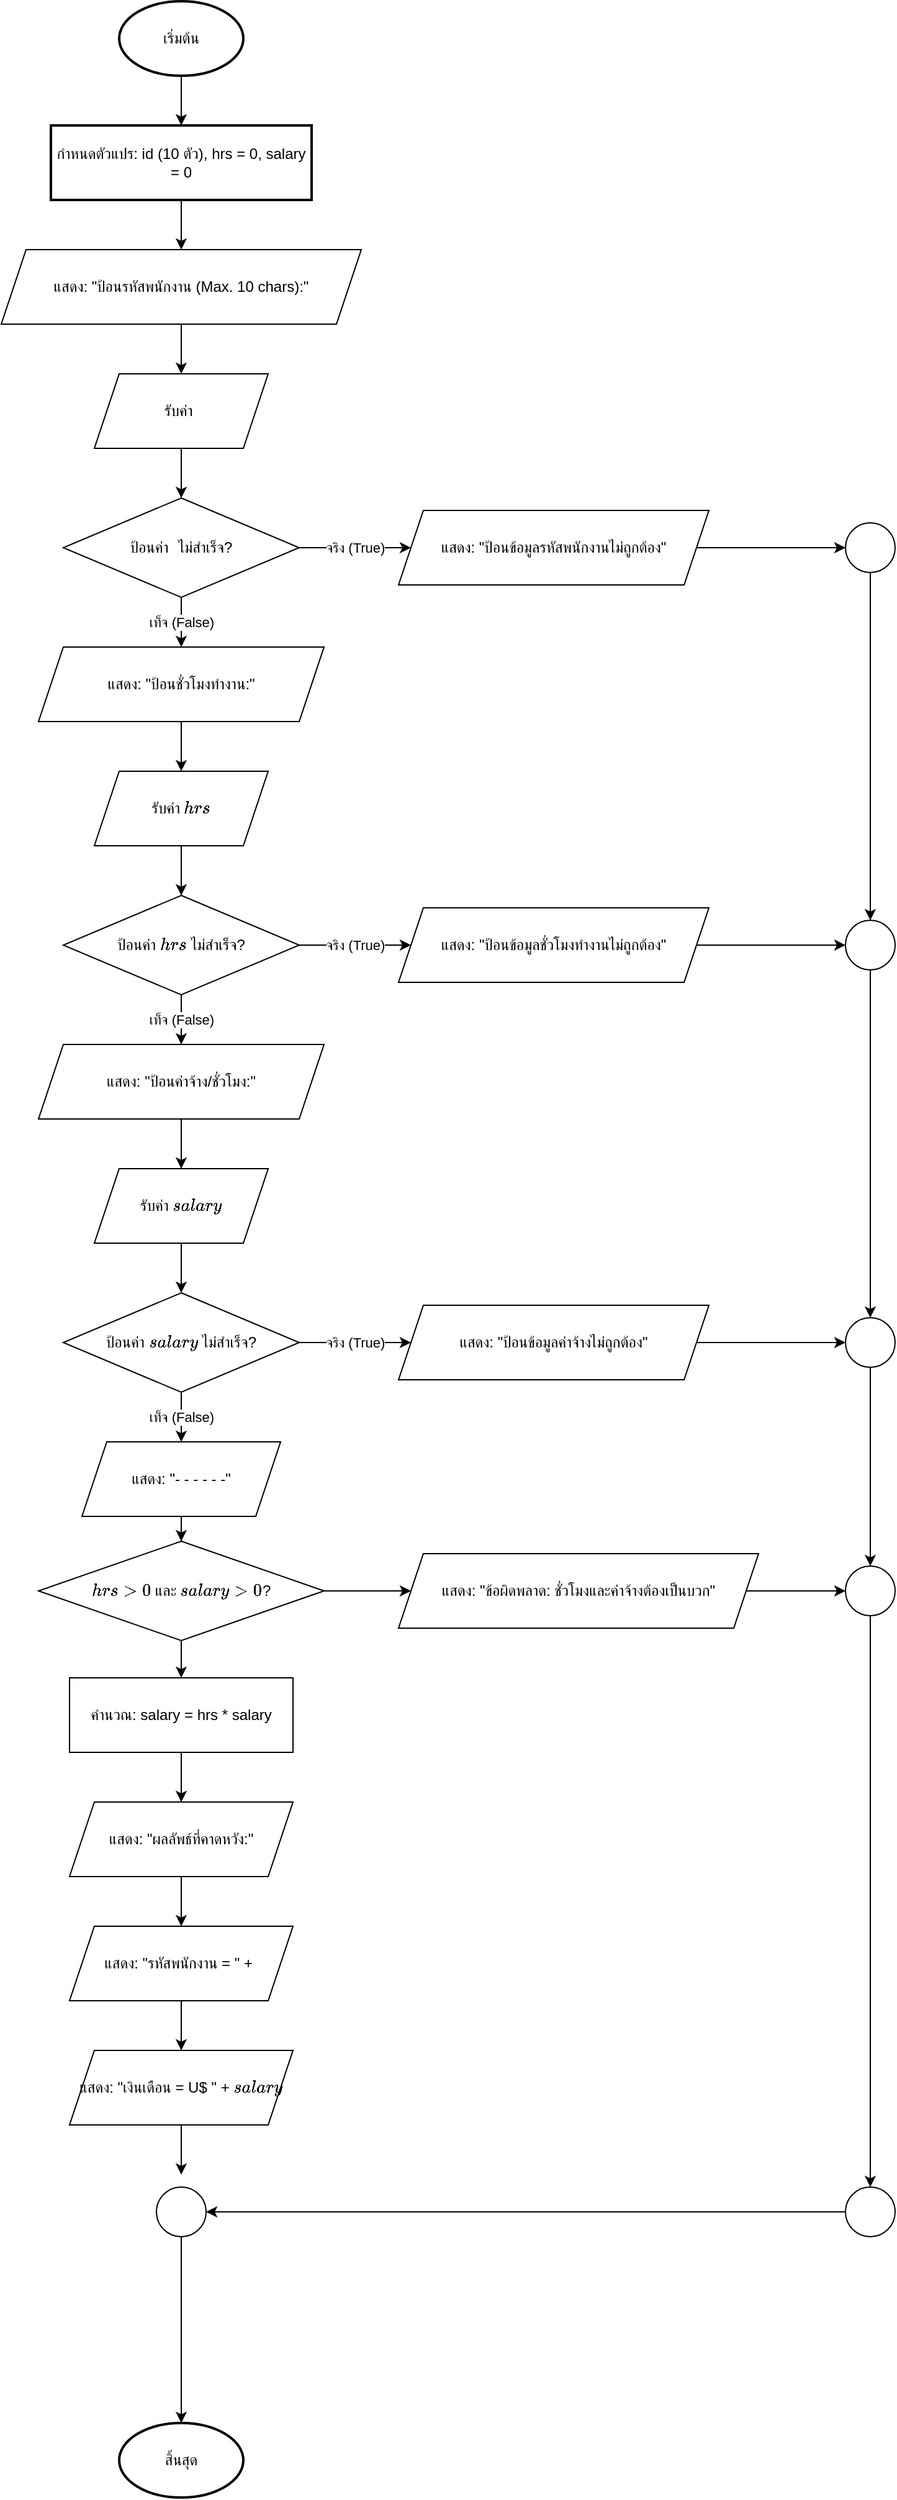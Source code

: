 <mxfile version="28.2.5">
  <diagram name="Page-1" id="Em7ZIiOP1FmjBt_bHOIL">
    <mxGraphModel dx="3731" dy="2311" grid="1" gridSize="10" guides="1" tooltips="1" connect="1" arrows="1" fold="1" page="1" pageScale="1" pageWidth="850" pageHeight="1100" math="0" shadow="0">
      <root>
        <mxCell id="0" />
        <mxCell id="1" parent="0" />
        <mxCell id="start" value="เริ่มต้น" style="strokeWidth=2;html=1;shape=mxgraph.flowchart.start_1;whiteSpace=wrap;" vertex="1" parent="1">
          <mxGeometry x="185" y="50" width="100" height="60" as="geometry" />
        </mxCell>
        <mxCell id="id-init" value="กำหนดตัวแปร: id (10 ตัว), hrs = 0, salary = 0" style="whiteSpace=wrap;html=1;strokeWidth=2;" vertex="1" parent="1">
          <mxGeometry x="130" y="150" width="210" height="60" as="geometry" />
        </mxCell>
        <mxCell id="id-out1" value="แสดง: &quot;ป้อนรหัสพนักงาน (Max. 10 chars):&quot;" style="shape=parallelogram;perimeter=parallelogramPerimeter;whiteSpace=wrap;html=1;fixedSize=1;" vertex="1" parent="1">
          <mxGeometry x="90" y="250" width="290" height="60" as="geometry" />
        </mxCell>
        <mxCell id="id-in1" value="รับค่า `id`" style="shape=parallelogram;perimeter=parallelogramPerimeter;whiteSpace=wrap;html=1;fixedSize=1;" vertex="1" parent="1">
          <mxGeometry x="165" y="350" width="140" height="60" as="geometry" />
        </mxCell>
        <mxCell id="id-cond" value="ป้อนค่า `id` ไม่สำเร็จ?" style="rhombus;whiteSpace=wrap;html=1;" vertex="1" parent="1">
          <mxGeometry x="140" y="450" width="190" height="80" as="geometry" />
        </mxCell>
        <mxCell id="zBBQvjqYQoTLJ-VpjZjz-70" style="edgeStyle=orthogonalEdgeStyle;rounded=0;orthogonalLoop=1;jettySize=auto;html=1;exitX=1;exitY=0.5;exitDx=0;exitDy=0;entryX=0;entryY=0.5;entryDx=0;entryDy=0;" edge="1" parent="1" source="id-err-out" target="zBBQvjqYQoTLJ-VpjZjz-69">
          <mxGeometry relative="1" as="geometry" />
        </mxCell>
        <mxCell id="id-err-out" value="แสดง: &quot;ป้อนข้อมูลรหัสพนักงานไม่ถูกต้อง&quot;" style="shape=parallelogram;perimeter=parallelogramPerimeter;whiteSpace=wrap;html=1;fixedSize=1;" vertex="1" parent="1">
          <mxGeometry x="410" y="460" width="250" height="60" as="geometry" />
        </mxCell>
        <mxCell id="hrs-out1" value="แสดง: &quot;ป้อนชั่วโมงทำงาน:&quot;" style="shape=parallelogram;perimeter=parallelogramPerimeter;whiteSpace=wrap;html=1;fixedSize=1;" vertex="1" parent="1">
          <mxGeometry x="120" y="570" width="230" height="60" as="geometry" />
        </mxCell>
        <mxCell id="hrs-in1" value="รับค่า `hrs`" style="shape=parallelogram;perimeter=parallelogramPerimeter;whiteSpace=wrap;html=1;fixedSize=1;" vertex="1" parent="1">
          <mxGeometry x="165" y="670" width="140" height="60" as="geometry" />
        </mxCell>
        <mxCell id="hrs-cond" value="ป้อนค่า `hrs` ไม่สำเร็จ?" style="rhombus;whiteSpace=wrap;html=1;" vertex="1" parent="1">
          <mxGeometry x="140" y="770" width="190" height="80" as="geometry" />
        </mxCell>
        <mxCell id="zBBQvjqYQoTLJ-VpjZjz-72" style="edgeStyle=orthogonalEdgeStyle;rounded=0;orthogonalLoop=1;jettySize=auto;html=1;exitX=1;exitY=0.5;exitDx=0;exitDy=0;entryX=0;entryY=0.5;entryDx=0;entryDy=0;" edge="1" parent="1" source="hrs-err-out" target="zBBQvjqYQoTLJ-VpjZjz-68">
          <mxGeometry relative="1" as="geometry" />
        </mxCell>
        <mxCell id="hrs-err-out" value="แสดง: &quot;ป้อนข้อมูลชั่วโมงทำงานไม่ถูกต้อง&quot;" style="shape=parallelogram;perimeter=parallelogramPerimeter;whiteSpace=wrap;html=1;fixedSize=1;" vertex="1" parent="1">
          <mxGeometry x="410" y="780" width="250" height="60" as="geometry" />
        </mxCell>
        <mxCell id="sal-out1" value="แสดง: &quot;ป้อนค่าจ้าง/ชั่วโมง:&quot;" style="shape=parallelogram;perimeter=parallelogramPerimeter;whiteSpace=wrap;html=1;fixedSize=1;" vertex="1" parent="1">
          <mxGeometry x="120" y="890" width="230" height="60" as="geometry" />
        </mxCell>
        <mxCell id="sal-in1" value="รับค่า `salary`" style="shape=parallelogram;perimeter=parallelogramPerimeter;whiteSpace=wrap;html=1;fixedSize=1;" vertex="1" parent="1">
          <mxGeometry x="165" y="990" width="140" height="60" as="geometry" />
        </mxCell>
        <mxCell id="sal-cond" value="ป้อนค่า `salary` ไม่สำเร็จ?" style="rhombus;whiteSpace=wrap;html=1;" vertex="1" parent="1">
          <mxGeometry x="140" y="1090" width="190" height="80" as="geometry" />
        </mxCell>
        <mxCell id="zBBQvjqYQoTLJ-VpjZjz-74" style="edgeStyle=orthogonalEdgeStyle;rounded=0;orthogonalLoop=1;jettySize=auto;html=1;exitX=1;exitY=0.5;exitDx=0;exitDy=0;entryX=0;entryY=0.5;entryDx=0;entryDy=0;" edge="1" parent="1" source="sal-err-out" target="zBBQvjqYQoTLJ-VpjZjz-67">
          <mxGeometry relative="1" as="geometry" />
        </mxCell>
        <mxCell id="sal-err-out" value="แสดง: &quot;ป้อนข้อมูลค่าจ้างไม่ถูกต้อง&quot;" style="shape=parallelogram;perimeter=parallelogramPerimeter;whiteSpace=wrap;html=1;fixedSize=1;" vertex="1" parent="1">
          <mxGeometry x="410" y="1100" width="250" height="60" as="geometry" />
        </mxCell>
        <mxCell id="sep-out" value="แสดง: &quot;- - - - - -&quot;" style="shape=parallelogram;perimeter=parallelogramPerimeter;whiteSpace=wrap;html=1;fixedSize=1;" vertex="1" parent="1">
          <mxGeometry x="155" y="1210" width="160" height="60" as="geometry" />
        </mxCell>
        <mxCell id="zBBQvjqYQoTLJ-VpjZjz-62" style="edgeStyle=orthogonalEdgeStyle;rounded=0;orthogonalLoop=1;jettySize=auto;html=1;exitX=0.5;exitY=1;exitDx=0;exitDy=0;entryX=0.5;entryY=0;entryDx=0;entryDy=0;" edge="1" parent="1" source="core-cond" target="success-proc">
          <mxGeometry relative="1" as="geometry" />
        </mxCell>
        <mxCell id="zBBQvjqYQoTLJ-VpjZjz-63" style="edgeStyle=orthogonalEdgeStyle;rounded=0;orthogonalLoop=1;jettySize=auto;html=1;exitX=1;exitY=0.5;exitDx=0;exitDy=0;entryX=0;entryY=0.5;entryDx=0;entryDy=0;" edge="1" parent="1" source="core-cond" target="core-err-out">
          <mxGeometry relative="1" as="geometry" />
        </mxCell>
        <mxCell id="core-cond" value="`hrs &gt; 0` และ `salary &gt; 0`?" style="rhombus;whiteSpace=wrap;html=1;" vertex="1" parent="1">
          <mxGeometry x="120" y="1290" width="230" height="80" as="geometry" />
        </mxCell>
        <mxCell id="success-proc" value="คำนวณ: salary = hrs * salary" style="whiteSpace=wrap;html=1;" vertex="1" parent="1">
          <mxGeometry x="145" y="1400" width="180" height="60" as="geometry" />
        </mxCell>
        <mxCell id="success-out1" value="แสดง: &quot;ผลลัพธ์ที่คาดหวัง:&quot;" style="shape=parallelogram;perimeter=parallelogramPerimeter;whiteSpace=wrap;html=1;fixedSize=1;" vertex="1" parent="1">
          <mxGeometry x="145" y="1500" width="180" height="60" as="geometry" />
        </mxCell>
        <mxCell id="success-out2" value="แสดง: &quot;รหัสพนักงาน = &quot; + `id`" style="shape=parallelogram;perimeter=parallelogramPerimeter;whiteSpace=wrap;html=1;fixedSize=1;" vertex="1" parent="1">
          <mxGeometry x="145" y="1600" width="180" height="60" as="geometry" />
        </mxCell>
        <mxCell id="success-out3" value="แสดง: &quot;เงินเดือน = U$ &quot; + `salary`" style="shape=parallelogram;perimeter=parallelogramPerimeter;whiteSpace=wrap;html=1;fixedSize=1;" vertex="1" parent="1">
          <mxGeometry x="145" y="1700" width="180" height="60" as="geometry" />
        </mxCell>
        <mxCell id="zBBQvjqYQoTLJ-VpjZjz-76" style="edgeStyle=orthogonalEdgeStyle;rounded=0;orthogonalLoop=1;jettySize=auto;html=1;exitX=1;exitY=0.5;exitDx=0;exitDy=0;entryX=0;entryY=0.5;entryDx=0;entryDy=0;" edge="1" parent="1" source="core-err-out" target="zBBQvjqYQoTLJ-VpjZjz-66">
          <mxGeometry relative="1" as="geometry" />
        </mxCell>
        <mxCell id="core-err-out" value="แสดง: &quot;ข้อผิดพลาด: ชั่วโมงและค่าจ้างต้องเป็นบวก&quot;" style="shape=parallelogram;perimeter=parallelogramPerimeter;whiteSpace=wrap;html=1;fixedSize=1;" vertex="1" parent="1">
          <mxGeometry x="410" y="1300" width="290" height="60" as="geometry" />
        </mxCell>
        <mxCell id="stop-final" value="สิ้นสุด" style="strokeWidth=2;html=1;shape=mxgraph.flowchart.start_1;whiteSpace=wrap;" vertex="1" parent="1">
          <mxGeometry x="185" y="2000" width="100" height="60" as="geometry" />
        </mxCell>
        <mxCell id="edge-1" style="edgeStyle=orthogonalEdgeStyle;rounded=0;orthogonalLoop=1;jettySize=auto;html=1;entryX=0.5;entryY=0;entryDx=0;entryDy=0;" edge="1" parent="1" source="start" target="id-init">
          <mxGeometry relative="1" as="geometry" />
        </mxCell>
        <mxCell id="edge-2" style="edgeStyle=orthogonalEdgeStyle;rounded=0;orthogonalLoop=1;jettySize=auto;html=1;entryX=0.5;entryY=0;entryDx=0;entryDy=0;" edge="1" parent="1" source="id-init" target="id-out1">
          <mxGeometry relative="1" as="geometry" />
        </mxCell>
        <mxCell id="edge-3" style="edgeStyle=orthogonalEdgeStyle;rounded=0;orthogonalLoop=1;jettySize=auto;html=1;entryX=0.5;entryY=0;entryDx=0;entryDy=0;" edge="1" parent="1" source="id-out1" target="id-in1">
          <mxGeometry relative="1" as="geometry" />
        </mxCell>
        <mxCell id="edge-4" style="edgeStyle=orthogonalEdgeStyle;rounded=0;orthogonalLoop=1;jettySize=auto;html=1;entryX=0.5;entryY=0;entryDx=0;entryDy=0;" edge="1" parent="1" source="id-in1" target="id-cond">
          <mxGeometry relative="1" as="geometry" />
        </mxCell>
        <mxCell id="edge-5" value="จริง (True)" style="edgeStyle=orthogonalEdgeStyle;rounded=0;orthogonalLoop=1;jettySize=auto;html=1;exitX=1;exitY=0.5;exitDx=0;exitDy=0;" edge="1" parent="1" source="id-cond" target="id-err-out">
          <mxGeometry relative="1" as="geometry">
            <mxPoint x="330" y="490" as="sourcePoint" />
            <Array as="points">
              <mxPoint x="390" y="490" />
              <mxPoint x="390" y="490" />
            </Array>
          </mxGeometry>
        </mxCell>
        <mxCell id="edge-6" value="เท็จ (False)" style="edgeStyle=orthogonalEdgeStyle;rounded=0;orthogonalLoop=1;jettySize=auto;html=1;entryX=0.5;entryY=0;entryDx=0;entryDy=0;" edge="1" parent="1" source="id-cond" target="hrs-out1">
          <mxGeometry relative="1" as="geometry" />
        </mxCell>
        <mxCell id="edge-9" style="edgeStyle=orthogonalEdgeStyle;rounded=0;orthogonalLoop=1;jettySize=auto;html=1;entryX=0.5;entryY=0;entryDx=0;entryDy=0;" edge="1" parent="1" source="hrs-out1" target="hrs-in1">
          <mxGeometry relative="1" as="geometry" />
        </mxCell>
        <mxCell id="edge-10" style="edgeStyle=orthogonalEdgeStyle;rounded=0;orthogonalLoop=1;jettySize=auto;html=1;entryX=0.5;entryY=0;entryDx=0;entryDy=0;" edge="1" parent="1" source="hrs-in1" target="hrs-cond">
          <mxGeometry relative="1" as="geometry" />
        </mxCell>
        <mxCell id="edge-11" value="จริง (True)" style="edgeStyle=orthogonalEdgeStyle;rounded=0;orthogonalLoop=1;jettySize=auto;html=1;exitX=1;exitY=0.5;exitDx=0;exitDy=0;" edge="1" parent="1" source="hrs-cond" target="hrs-err-out">
          <mxGeometry relative="1" as="geometry">
            <mxPoint x="330" y="810" as="sourcePoint" />
            <Array as="points">
              <mxPoint x="390" y="810" />
              <mxPoint x="390" y="810" />
            </Array>
          </mxGeometry>
        </mxCell>
        <mxCell id="edge-12" value="เท็จ (False)" style="edgeStyle=orthogonalEdgeStyle;rounded=0;orthogonalLoop=1;jettySize=auto;html=1;entryX=0.5;entryY=0;entryDx=0;entryDy=0;" edge="1" parent="1" source="hrs-cond" target="sal-out1">
          <mxGeometry relative="1" as="geometry" />
        </mxCell>
        <mxCell id="edge-15" style="edgeStyle=orthogonalEdgeStyle;rounded=0;orthogonalLoop=1;jettySize=auto;html=1;entryX=0.5;entryY=0;entryDx=0;entryDy=0;" edge="1" parent="1" source="sal-out1" target="sal-in1">
          <mxGeometry relative="1" as="geometry" />
        </mxCell>
        <mxCell id="edge-16" style="edgeStyle=orthogonalEdgeStyle;rounded=0;orthogonalLoop=1;jettySize=auto;html=1;entryX=0.5;entryY=0;entryDx=0;entryDy=0;" edge="1" parent="1" source="sal-in1" target="sal-cond">
          <mxGeometry relative="1" as="geometry" />
        </mxCell>
        <mxCell id="edge-17" value="จริง (True)" style="edgeStyle=orthogonalEdgeStyle;rounded=0;orthogonalLoop=1;jettySize=auto;html=1;exitX=1;exitY=0.5;exitDx=0;exitDy=0;" edge="1" parent="1" source="sal-cond" target="sal-err-out">
          <mxGeometry relative="1" as="geometry">
            <mxPoint x="330" y="1130" as="sourcePoint" />
            <Array as="points">
              <mxPoint x="390" y="1130" />
              <Point x="580" y="1110" />
            </Array>
          </mxGeometry>
        </mxCell>
        <mxCell id="edge-18" value="เท็จ (False)" style="edgeStyle=orthogonalEdgeStyle;rounded=0;orthogonalLoop=1;jettySize=auto;html=1;entryX=0.5;entryY=0;entryDx=0;entryDy=0;" edge="1" parent="1" source="sal-cond" target="sep-out">
          <mxGeometry relative="1" as="geometry" />
        </mxCell>
        <mxCell id="edge-21" style="edgeStyle=orthogonalEdgeStyle;rounded=0;orthogonalLoop=1;jettySize=auto;html=1;entryX=0.5;entryY=0;entryDx=0;entryDy=0;" edge="1" parent="1" source="sep-out" target="core-cond">
          <mxGeometry relative="1" as="geometry" />
        </mxCell>
        <mxCell id="edge-22" value="จริง (True)" style="edgeStyle=orthogonalEdgeStyle;rounded=0;orthogonalLoop=1;jettySize=auto;html=1;exitX=0;exitY=0.5;exitDx=0;exitDy=0;entryX=0.5;entryY=0;entryDx=0;entryDy=0;" edge="1" parent="1" source="core-cond" target="success-proc">
          <mxGeometry relative="1" as="geometry">
            <Array as="points">
              <mxPoint x="310" y="1330" />
              <Point x="190" y="1330" />
            </Array>
          </mxGeometry>
        </mxCell>
        <mxCell id="edge-23" value="เท็จ (False)" style="edgeStyle=orthogonalEdgeStyle;rounded=0;orthogonalLoop=1;jettySize=auto;html=1;exitX=1;exitY=0.5;exitDx=0;exitDy=0;entryX=0.5;entryY=0;entryDx=0;entryDy=0;" edge="1" parent="1" source="core-cond" target="core-err-out">
          <mxGeometry relative="1" as="geometry">
            <Array as="points">
              <mxPoint x="540" y="1330" />
              <Point x="725" y="1330" />
            </Array>
          </mxGeometry>
        </mxCell>
        <mxCell id="edge-24" style="edgeStyle=orthogonalEdgeStyle;rounded=0;orthogonalLoop=1;jettySize=auto;html=1;entryX=0.5;entryY=0;entryDx=0;entryDy=0;" edge="1" parent="1" source="success-proc" target="success-out1">
          <mxGeometry relative="1" as="geometry" />
        </mxCell>
        <mxCell id="edge-25" style="edgeStyle=orthogonalEdgeStyle;rounded=0;orthogonalLoop=1;jettySize=auto;html=1;entryX=0.5;entryY=0;entryDx=0;entryDy=0;" edge="1" parent="1" source="success-out1" target="success-out2">
          <mxGeometry relative="1" as="geometry" />
        </mxCell>
        <mxCell id="edge-26" style="edgeStyle=orthogonalEdgeStyle;rounded=0;orthogonalLoop=1;jettySize=auto;html=1;entryX=0.5;entryY=0;entryDx=0;entryDy=0;" edge="1" parent="1" source="success-out2" target="success-out3">
          <mxGeometry relative="1" as="geometry" />
        </mxCell>
        <mxCell id="edge-27" style="edgeStyle=orthogonalEdgeStyle;rounded=0;orthogonalLoop=1;jettySize=auto;html=1;entryX=0.5;entryY=0;entryDx=0;entryDy=0;" edge="1" parent="1" source="success-out3">
          <mxGeometry relative="1" as="geometry">
            <mxPoint x="235" y="1800" as="targetPoint" />
          </mxGeometry>
        </mxCell>
        <mxCell id="edge-32" style="edgeStyle=orthogonalEdgeStyle;rounded=0;orthogonalLoop=1;jettySize=auto;html=1;exitX=0.5;exitY=1;exitDx=0;exitDy=0;entryX=0.5;entryY=0;entryDx=0;entryDy=0;" edge="1" parent="1" target="stop-final">
          <mxGeometry relative="1" as="geometry">
            <Array as="points">
              <mxPoint x="725" y="1880" />
              <Point x="425" y="1880" />
            </Array>
            <mxPoint x="725" y="1850" as="sourcePoint" />
          </mxGeometry>
        </mxCell>
        <mxCell id="zBBQvjqYQoTLJ-VpjZjz-64" value="" style="ellipse;whiteSpace=wrap;html=1;aspect=fixed;" vertex="1" parent="1">
          <mxGeometry x="215" y="1810" width="40" height="40" as="geometry" />
        </mxCell>
        <mxCell id="zBBQvjqYQoTLJ-VpjZjz-78" style="edgeStyle=orthogonalEdgeStyle;rounded=0;orthogonalLoop=1;jettySize=auto;html=1;exitX=0;exitY=0.5;exitDx=0;exitDy=0;entryX=1;entryY=0.5;entryDx=0;entryDy=0;" edge="1" parent="1" source="zBBQvjqYQoTLJ-VpjZjz-65" target="zBBQvjqYQoTLJ-VpjZjz-64">
          <mxGeometry relative="1" as="geometry" />
        </mxCell>
        <mxCell id="zBBQvjqYQoTLJ-VpjZjz-65" value="" style="ellipse;whiteSpace=wrap;html=1;aspect=fixed;" vertex="1" parent="1">
          <mxGeometry x="770" y="1810" width="40" height="40" as="geometry" />
        </mxCell>
        <mxCell id="zBBQvjqYQoTLJ-VpjZjz-77" style="edgeStyle=orthogonalEdgeStyle;rounded=0;orthogonalLoop=1;jettySize=auto;html=1;exitX=0.5;exitY=1;exitDx=0;exitDy=0;entryX=0.5;entryY=0;entryDx=0;entryDy=0;" edge="1" parent="1" source="zBBQvjqYQoTLJ-VpjZjz-66" target="zBBQvjqYQoTLJ-VpjZjz-65">
          <mxGeometry relative="1" as="geometry" />
        </mxCell>
        <mxCell id="zBBQvjqYQoTLJ-VpjZjz-66" value="" style="ellipse;whiteSpace=wrap;html=1;aspect=fixed;" vertex="1" parent="1">
          <mxGeometry x="770" y="1310" width="40" height="40" as="geometry" />
        </mxCell>
        <mxCell id="zBBQvjqYQoTLJ-VpjZjz-75" style="edgeStyle=orthogonalEdgeStyle;rounded=0;orthogonalLoop=1;jettySize=auto;html=1;exitX=0.5;exitY=1;exitDx=0;exitDy=0;" edge="1" parent="1" source="zBBQvjqYQoTLJ-VpjZjz-67" target="zBBQvjqYQoTLJ-VpjZjz-66">
          <mxGeometry relative="1" as="geometry" />
        </mxCell>
        <mxCell id="zBBQvjqYQoTLJ-VpjZjz-67" value="" style="ellipse;whiteSpace=wrap;html=1;aspect=fixed;" vertex="1" parent="1">
          <mxGeometry x="770" y="1110" width="40" height="40" as="geometry" />
        </mxCell>
        <mxCell id="zBBQvjqYQoTLJ-VpjZjz-73" style="edgeStyle=orthogonalEdgeStyle;rounded=0;orthogonalLoop=1;jettySize=auto;html=1;exitX=0.5;exitY=1;exitDx=0;exitDy=0;entryX=0.5;entryY=0;entryDx=0;entryDy=0;" edge="1" parent="1" source="zBBQvjqYQoTLJ-VpjZjz-68" target="zBBQvjqYQoTLJ-VpjZjz-67">
          <mxGeometry relative="1" as="geometry" />
        </mxCell>
        <mxCell id="zBBQvjqYQoTLJ-VpjZjz-68" value="" style="ellipse;whiteSpace=wrap;html=1;aspect=fixed;" vertex="1" parent="1">
          <mxGeometry x="770" y="790" width="40" height="40" as="geometry" />
        </mxCell>
        <mxCell id="zBBQvjqYQoTLJ-VpjZjz-71" style="edgeStyle=orthogonalEdgeStyle;rounded=0;orthogonalLoop=1;jettySize=auto;html=1;exitX=0.5;exitY=1;exitDx=0;exitDy=0;entryX=0.5;entryY=0;entryDx=0;entryDy=0;" edge="1" parent="1" source="zBBQvjqYQoTLJ-VpjZjz-69" target="zBBQvjqYQoTLJ-VpjZjz-68">
          <mxGeometry relative="1" as="geometry" />
        </mxCell>
        <mxCell id="zBBQvjqYQoTLJ-VpjZjz-69" value="" style="ellipse;whiteSpace=wrap;html=1;aspect=fixed;" vertex="1" parent="1">
          <mxGeometry x="770" y="470" width="40" height="40" as="geometry" />
        </mxCell>
        <mxCell id="zBBQvjqYQoTLJ-VpjZjz-79" style="edgeStyle=orthogonalEdgeStyle;rounded=0;orthogonalLoop=1;jettySize=auto;html=1;exitX=0.5;exitY=1;exitDx=0;exitDy=0;entryX=0.5;entryY=0;entryDx=0;entryDy=0;entryPerimeter=0;" edge="1" parent="1" source="zBBQvjqYQoTLJ-VpjZjz-64" target="stop-final">
          <mxGeometry relative="1" as="geometry" />
        </mxCell>
      </root>
    </mxGraphModel>
  </diagram>
</mxfile>
